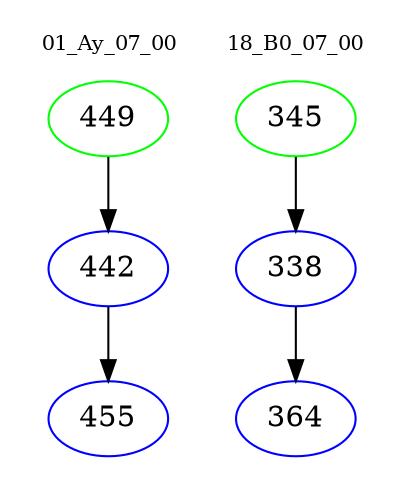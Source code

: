 digraph{
subgraph cluster_0 {
color = white
label = "01_Ay_07_00";
fontsize=10;
T0_449 [label="449", color="green"]
T0_449 -> T0_442 [color="black"]
T0_442 [label="442", color="blue"]
T0_442 -> T0_455 [color="black"]
T0_455 [label="455", color="blue"]
}
subgraph cluster_1 {
color = white
label = "18_B0_07_00";
fontsize=10;
T1_345 [label="345", color="green"]
T1_345 -> T1_338 [color="black"]
T1_338 [label="338", color="blue"]
T1_338 -> T1_364 [color="black"]
T1_364 [label="364", color="blue"]
}
}
